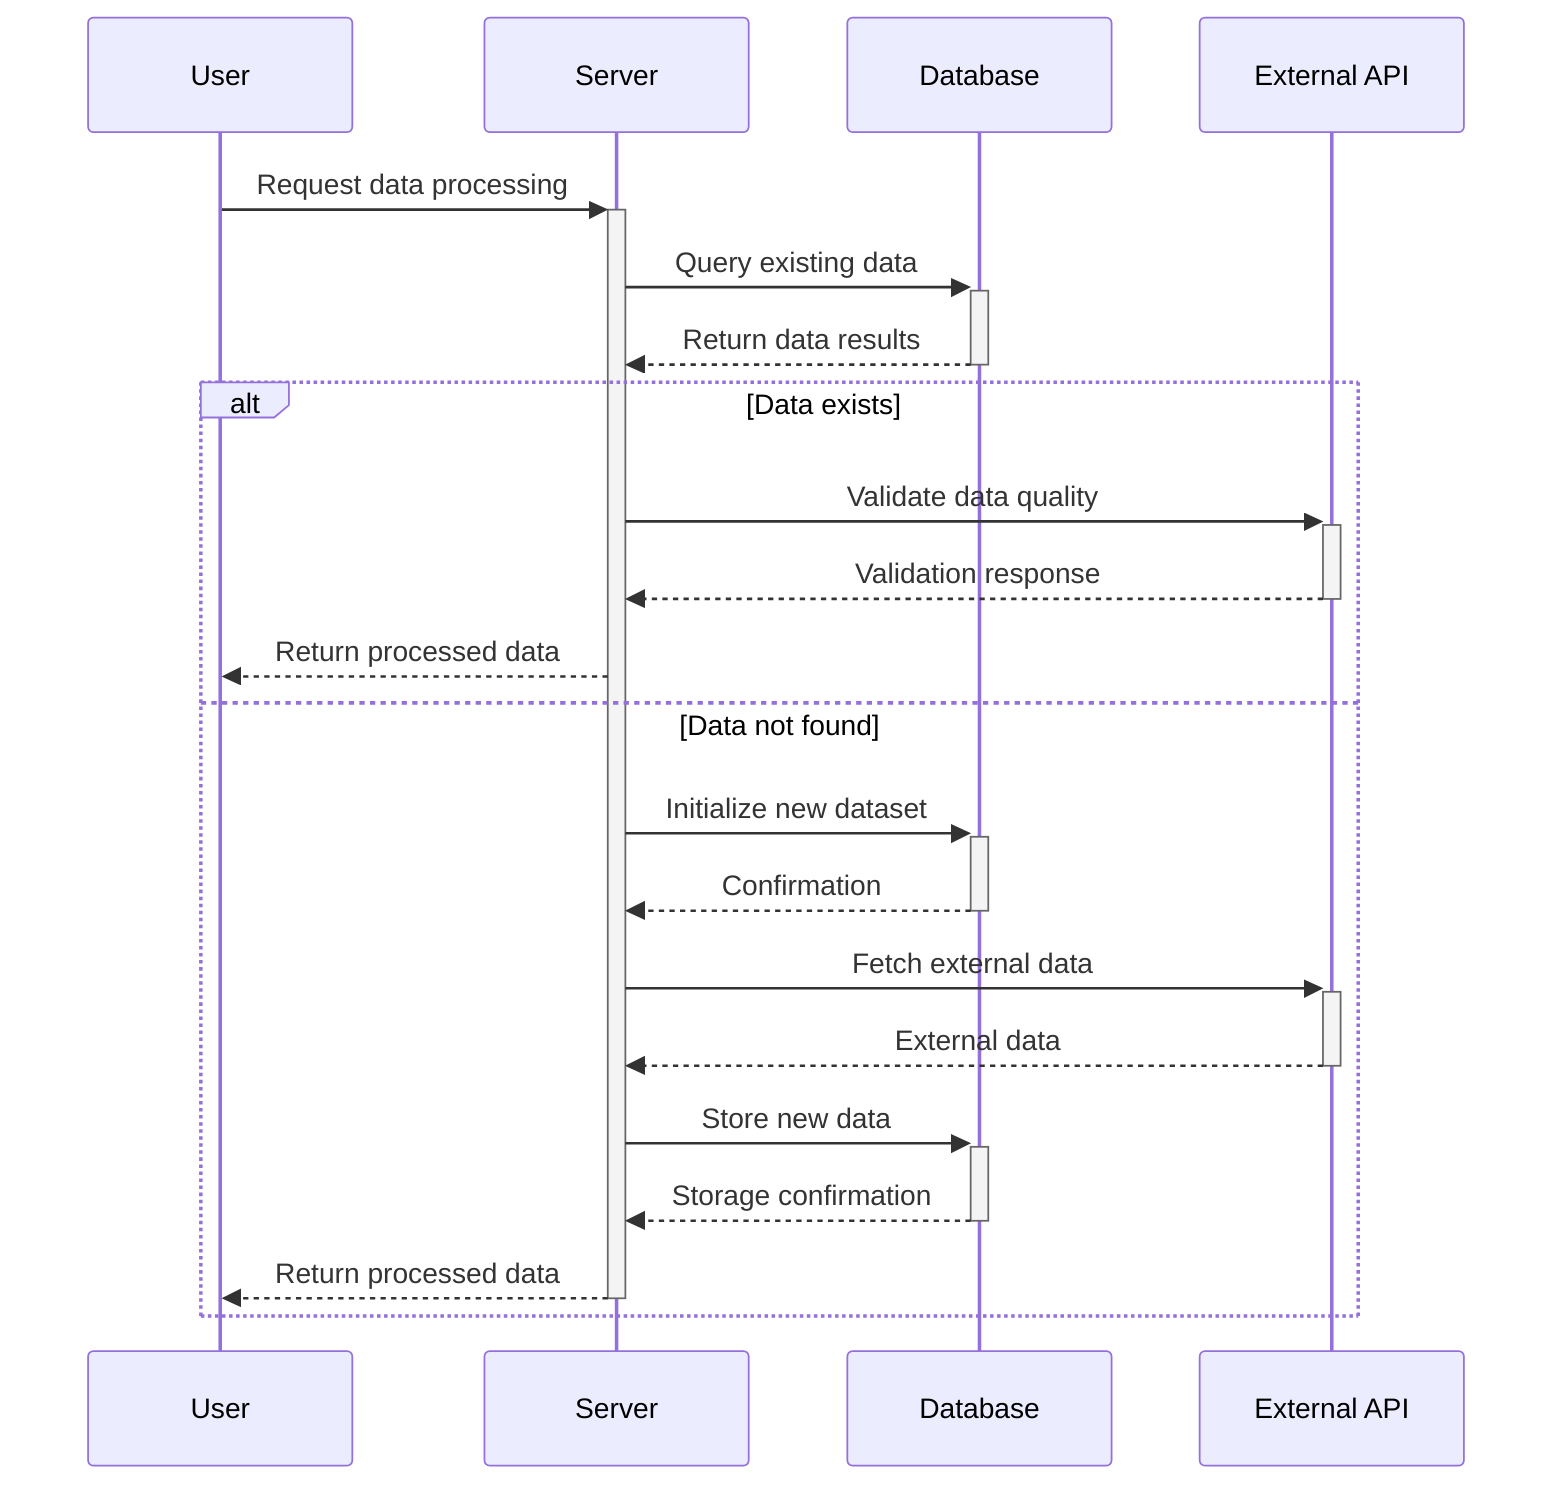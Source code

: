 sequenceDiagram
    participant U as User
    participant S as Server
    participant D as Database
    participant A as External API
    
    U->>+S: Request data processing
    S->>+D: Query existing data
    D-->>-S: Return data results
    
    alt Data exists
        S->>+A: Validate data quality
        A-->>-S: Validation response
        S-->>U: Return processed data
    else Data not found
        S->>+D: Initialize new dataset
        D-->>-S: Confirmation
        S->>+A: Fetch external data
        A-->>-S: External data
        S->>+D: Store new data
        D-->>-S: Storage confirmation
        S-->>-U: Return processed data
    end